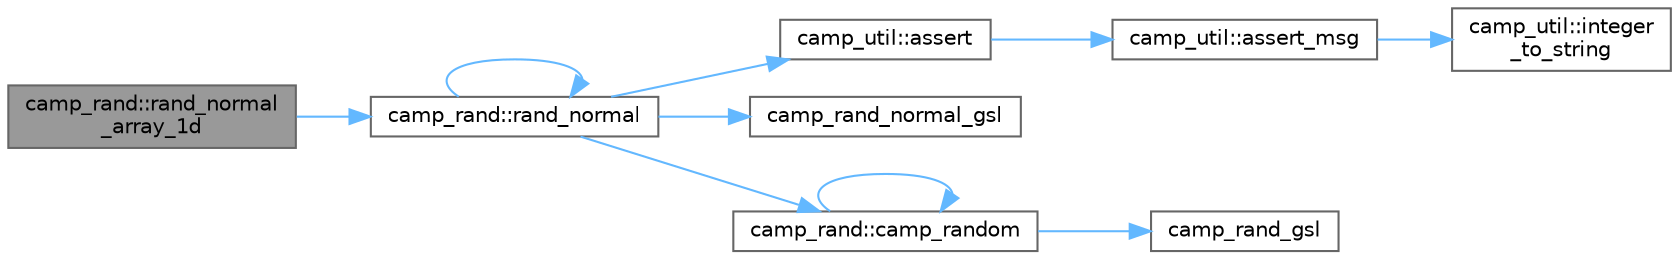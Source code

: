 digraph "camp_rand::rand_normal_array_1d"
{
 // LATEX_PDF_SIZE
  bgcolor="transparent";
  edge [fontname=Helvetica,fontsize=10,labelfontname=Helvetica,labelfontsize=10];
  node [fontname=Helvetica,fontsize=10,shape=box,height=0.2,width=0.4];
  rankdir="LR";
  Node1 [label="camp_rand::rand_normal\l_array_1d",height=0.2,width=0.4,color="gray40", fillcolor="grey60", style="filled", fontcolor="black",tooltip="Generates a vector of normally distributed random numbers with the given means and standard deviation..."];
  Node1 -> Node2 [color="steelblue1",style="solid"];
  Node2 [label="camp_rand::rand_normal",height=0.2,width=0.4,color="grey40", fillcolor="white", style="filled",URL="$namespacecamp__rand.html#ac20e458bc43a3e432568ea44c054778e",tooltip="Generates a normally distributed random number with the given mean and standard deviation."];
  Node2 -> Node3 [color="steelblue1",style="solid"];
  Node3 [label="camp_util::assert",height=0.2,width=0.4,color="grey40", fillcolor="white", style="filled",URL="$namespacecamp__util.html#a32cf43c1b618a3ecf93810383e960ef2",tooltip="Errors unless condition_ok is true."];
  Node3 -> Node4 [color="steelblue1",style="solid"];
  Node4 [label="camp_util::assert_msg",height=0.2,width=0.4,color="grey40", fillcolor="white", style="filled",URL="$namespacecamp__util.html#ab4e745d4a05763568bf773598f30e91f",tooltip="Errors unless condition_ok is true."];
  Node4 -> Node5 [color="steelblue1",style="solid"];
  Node5 [label="camp_util::integer\l_to_string",height=0.2,width=0.4,color="grey40", fillcolor="white", style="filled",URL="$namespacecamp__util.html#acd72e4626dcfefffaa08c42cfa7949bc",tooltip="Convert an integer to a string format."];
  Node2 -> Node6 [color="steelblue1",style="solid"];
  Node6 [label="camp_rand_normal_gsl",height=0.2,width=0.4,color="grey40", fillcolor="white", style="filled",URL="$rand__gsl_8c.html#a77cc930abbc556f2ff28f676d1b740bc",tooltip="Generate a normally-distributed random number."];
  Node2 -> Node7 [color="steelblue1",style="solid"];
  Node7 [label="camp_rand::camp_random",height=0.2,width=0.4,color="grey40", fillcolor="white", style="filled",URL="$namespacecamp__rand.html#aff7aed70c1739a48a1a771e6fd9f97bc",tooltip="Returns a random number between 0 and 1."];
  Node7 -> Node8 [color="steelblue1",style="solid"];
  Node8 [label="camp_rand_gsl",height=0.2,width=0.4,color="grey40", fillcolor="white", style="filled",URL="$rand__gsl_8c.html#abd204acb91a0adebb638deae62396379",tooltip="Generate a uniform random number in ."];
  Node7 -> Node7 [color="steelblue1",style="solid"];
  Node2 -> Node2 [color="steelblue1",style="solid"];
}
